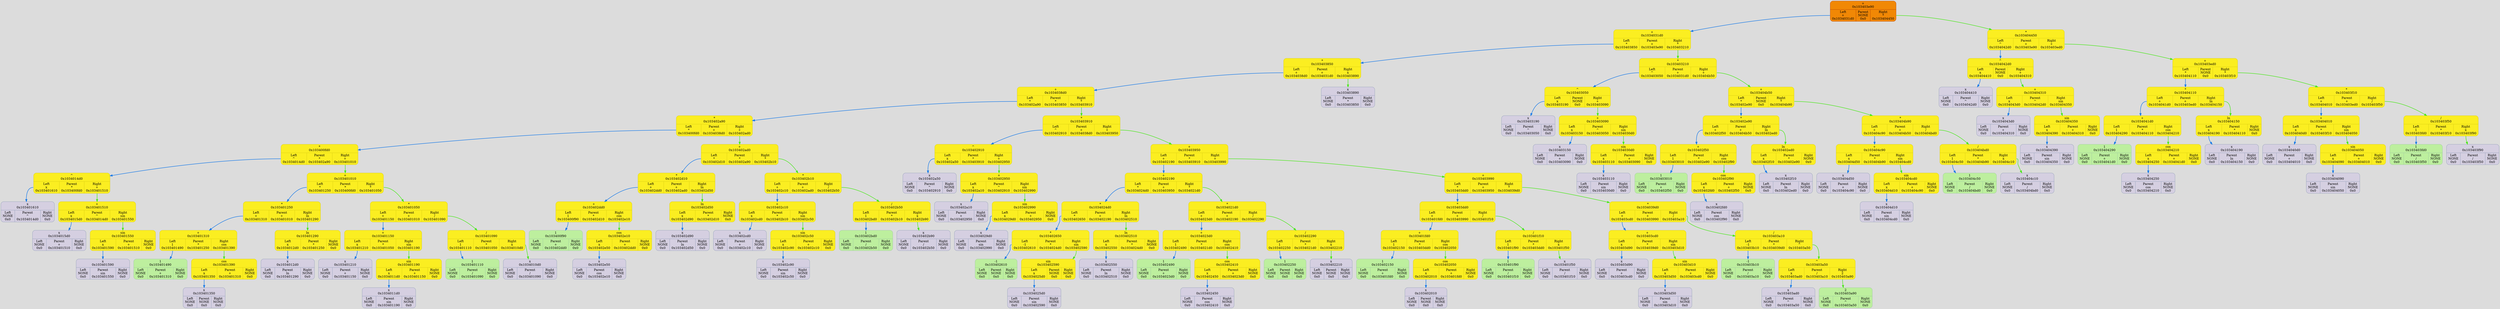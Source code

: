 digraph {
	fontname = "UbuntuMono";
	bgcolor = "#DCDCDC";

	node0x103403e90 [ shape = Mrecord; style = filled; fillcolor = "#FBEE21"; color = "#D3C70D"; fontcolor = "#000000"; label = " { +\n0x103403e90 | { <left> Left\n+\n0x1034031d0 | Parent\nNONE\n0x0 | <right> Right\n*\n0x103404450 } } "; ];
	node0x103403e90:<left> -> node0x1034031d0 [ style = "bold"; color = "#187AE8"; label = ""; ];
	node0x1034031d0 [ shape = Mrecord; style = filled; fillcolor = "#FBEE21"; color = "#D3C70D"; fontcolor = "#000000"; label = " { +\n0x1034031d0 | { <left> Left\n*\n0x103403850 | Parent\n+\n0x103403e90 | <right> Right\n*\n0x103403210 } } "; ];
	node0x1034031d0:<left> -> node0x103403850 [ style = "bold"; color = "#187AE8"; label = ""; ];
	node0x103403850 [ shape = Mrecord; style = filled; fillcolor = "#FBEE21"; color = "#D3C70D"; fontcolor = "#000000"; label = " { *\n0x103403850 | { <left> Left\n+\n0x1034038d0 | Parent\n+\n0x1034031d0 | <right> Right\nx\n0x103403890 } } "; ];
	node0x103403850:<left> -> node0x1034038d0 [ style = "bold"; color = "#187AE8"; label = ""; ];
	node0x1034038d0 [ shape = Mrecord; style = filled; fillcolor = "#FBEE21"; color = "#D3C70D"; fontcolor = "#000000"; label = " { +\n0x1034038d0 | { <left> Left\n*\n0x103402a90 | Parent\n*\n0x103403850 | <right> Right\n*\n0x103403910 } } "; ];
	node0x1034038d0:<left> -> node0x103402a90 [ style = "bold"; color = "#187AE8"; label = ""; ];
	node0x103402a90 [ shape = Mrecord; style = filled; fillcolor = "#FBEE21"; color = "#D3C70D"; fontcolor = "#000000"; label = " { *\n0x103402a90 | { <left> Left\n*\n0x103400fd0 | Parent\n+\n0x1034038d0 | <right> Right\n+\n0x103402ad0 } } "; ];
	node0x103402a90:<left> -> node0x103400fd0 [ style = "bold"; color = "#187AE8"; label = ""; ];
	node0x103400fd0 [ shape = Mrecord; style = filled; fillcolor = "#FBEE21"; color = "#D3C70D"; fontcolor = "#000000"; label = " { *\n0x103400fd0 | { <left> Left\n^\n0x1034014d0 | Parent\n*\n0x103402a90 | <right> Right\n+\n0x103401010 } } "; ];
	node0x103400fd0:<left> -> node0x1034014d0 [ style = "bold"; color = "#187AE8"; label = ""; ];
	node0x1034014d0 [ shape = Mrecord; style = filled; fillcolor = "#FBEE21"; color = "#D3C70D"; fontcolor = "#000000"; label = " { ^\n0x1034014d0 | { <left> Left\nx\n0x103401610 | Parent\n*\n0x103400fd0 | <right> Right\n+\n0x103401510 } } "; ];
	node0x1034014d0:<left> -> node0x103401610 [ style = "bold"; color = "#187AE8"; label = ""; ];
	node0x103401610 [ shape = Mrecord; style = filled; fillcolor = "#D5CFE1"; color = "#8797b2"; fontcolor = "#000000"; label = " { x\n0x103401610 | { <left> Left\nNONE\n0x0 | Parent\n^\n0x1034014d0 | <right> Right\nNONE\n0x0 } } "; ];
	node0x103403e90 [ fillcolor = "#F18805"; color = "#AF3800"; fontcolor = "#000000"; ];
	node0x103401510 [ shape = Mrecord; style = filled; fillcolor = "#FBEE21"; color = "#D3C70D"; fontcolor = "#000000"; label = " { +\n0x103401510 | { <left> Left\nx\n0x1034015d0 | Parent\n^\n0x1034014d0 | <right> Right\nsin\n0x103401550 } } "; ];
	node0x103401510:<left> -> node0x1034015d0 [ style = "bold"; color = "#187AE8"; label = ""; ];
	node0x1034015d0 [ shape = Mrecord; style = filled; fillcolor = "#D5CFE1"; color = "#8797b2"; fontcolor = "#000000"; label = " { x\n0x1034015d0 | { <left> Left\nNONE\n0x0 | Parent\n+\n0x103401510 | <right> Right\nNONE\n0x0 } } "; ];
	node0x103403e90 [ fillcolor = "#F18805"; color = "#AF3800"; fontcolor = "#000000"; ];
	node0x103401550 [ shape = Mrecord; style = filled; fillcolor = "#FBEE21"; color = "#D3C70D"; fontcolor = "#000000"; label = " { sin\n0x103401550 | { <left> Left\nx\n0x103401590 | Parent\n+\n0x103401510 | <right> Right\nNONE\n0x0 } } "; ];
	node0x103401550:<left> -> node0x103401590 [ style = "bold"; color = "#187AE8"; label = ""; ];
	node0x103401590 [ shape = Mrecord; style = filled; fillcolor = "#D5CFE1"; color = "#8797b2"; fontcolor = "#000000"; label = " { x\n0x103401590 | { <left> Left\nNONE\n0x0 | Parent\nsin\n0x103401550 | <right> Right\nNONE\n0x0 } } "; ];
	node0x103403e90 [ fillcolor = "#F18805"; color = "#AF3800"; fontcolor = "#000000"; ];
	node0x103403e90 [ fillcolor = "#F18805"; color = "#AF3800"; fontcolor = "#000000"; ];
	node0x103401510:<right> -> node0x103401550 [ style = "bold"; color = "#48E818"; label = ""; ];
	node0x103403e90 [ fillcolor = "#F18805"; color = "#AF3800"; fontcolor = "#000000"; ];
	node0x1034014d0:<right> -> node0x103401510 [ style = "bold"; color = "#48E818"; label = ""; ];
	node0x103403e90 [ fillcolor = "#F18805"; color = "#AF3800"; fontcolor = "#000000"; ];
	node0x103401010 [ shape = Mrecord; style = filled; fillcolor = "#FBEE21"; color = "#D3C70D"; fontcolor = "#000000"; label = " { +\n0x103401010 | { <left> Left\n*\n0x103401250 | Parent\n*\n0x103400fd0 | <right> Right\n*\n0x103401050 } } "; ];
	node0x103401010:<left> -> node0x103401250 [ style = "bold"; color = "#187AE8"; label = ""; ];
	node0x103401250 [ shape = Mrecord; style = filled; fillcolor = "#FBEE21"; color = "#D3C70D"; fontcolor = "#000000"; label = " { *\n0x103401250 | { <left> Left\n+\n0x103401310 | Parent\n+\n0x103401010 | <right> Right\nln\n0x103401290 } } "; ];
	node0x103401250:<left> -> node0x103401310 [ style = "bold"; color = "#187AE8"; label = ""; ];
	node0x103401310 [ shape = Mrecord; style = filled; fillcolor = "#FBEE21"; color = "#D3C70D"; fontcolor = "#000000"; label = " { +\n0x103401310 | { <left> Left\n1\n0x103401490 | Parent\n*\n0x103401250 | <right> Right\ncos\n0x103401390 } } "; ];
	node0x103401310:<left> -> node0x103401490 [ style = "bold"; color = "#187AE8"; label = ""; ];
	node0x103401490 [ shape = Mrecord; style = filled; fillcolor = "#BDEF9E"; color = "#99c2a2"; fontcolor = "#000000"; label = " { 1\n0x103401490 | { <left> Left\nNONE\n0x0 | Parent\n+\n0x103401310 | <right> Right\nNONE\n0x0 } } "; ];
	node0x103403e90 [ fillcolor = "#F18805"; color = "#AF3800"; fontcolor = "#000000"; ];
	node0x103401390 [ shape = Mrecord; style = filled; fillcolor = "#FBEE21"; color = "#D3C70D"; fontcolor = "#000000"; label = " { cos\n0x103401390 | { <left> Left\nx\n0x103401350 | Parent\n+\n0x103401310 | <right> Right\nNONE\n0x0 } } "; ];
	node0x103401390:<left> -> node0x103401350 [ style = "bold"; color = "#187AE8"; label = ""; ];
	node0x103401350 [ shape = Mrecord; style = filled; fillcolor = "#D5CFE1"; color = "#8797b2"; fontcolor = "#000000"; label = " { x\n0x103401350 | { <left> Left\nNONE\n0x0 | Parent\nNONE\n0x0 | <right> Right\nNONE\n0x0 } } "; ];
	node0x103403e90 [ fillcolor = "#F18805"; color = "#AF3800"; fontcolor = "#000000"; ];
	node0x103403e90 [ fillcolor = "#F18805"; color = "#AF3800"; fontcolor = "#000000"; ];
	node0x103401310:<right> -> node0x103401390 [ style = "bold"; color = "#48E818"; label = ""; ];
	node0x103403e90 [ fillcolor = "#F18805"; color = "#AF3800"; fontcolor = "#000000"; ];
	node0x103401290 [ shape = Mrecord; style = filled; fillcolor = "#FBEE21"; color = "#D3C70D"; fontcolor = "#000000"; label = " { ln\n0x103401290 | { <left> Left\nx\n0x1034012d0 | Parent\n*\n0x103401250 | <right> Right\nNONE\n0x0 } } "; ];
	node0x103401290:<left> -> node0x1034012d0 [ style = "bold"; color = "#187AE8"; label = ""; ];
	node0x1034012d0 [ shape = Mrecord; style = filled; fillcolor = "#D5CFE1"; color = "#8797b2"; fontcolor = "#000000"; label = " { x\n0x1034012d0 | { <left> Left\nNONE\n0x0 | Parent\nln\n0x103401290 | <right> Right\nNONE\n0x0 } } "; ];
	node0x103403e90 [ fillcolor = "#F18805"; color = "#AF3800"; fontcolor = "#000000"; ];
	node0x103403e90 [ fillcolor = "#F18805"; color = "#AF3800"; fontcolor = "#000000"; ];
	node0x103401250:<right> -> node0x103401290 [ style = "bold"; color = "#48E818"; label = ""; ];
	node0x103403e90 [ fillcolor = "#F18805"; color = "#AF3800"; fontcolor = "#000000"; ];
	node0x103401050 [ shape = Mrecord; style = filled; fillcolor = "#FBEE21"; color = "#D3C70D"; fontcolor = "#000000"; label = " { *\n0x103401050 | { <left> Left\n+\n0x103401150 | Parent\n+\n0x103401010 | <right> Right\n/\n0x103401090 } } "; ];
	node0x103401050:<left> -> node0x103401150 [ style = "bold"; color = "#187AE8"; label = ""; ];
	node0x103401150 [ shape = Mrecord; style = filled; fillcolor = "#FBEE21"; color = "#D3C70D"; fontcolor = "#000000"; label = " { +\n0x103401150 | { <left> Left\nx\n0x103401210 | Parent\n*\n0x103401050 | <right> Right\nsin\n0x103401190 } } "; ];
	node0x103401150:<left> -> node0x103401210 [ style = "bold"; color = "#187AE8"; label = ""; ];
	node0x103401210 [ shape = Mrecord; style = filled; fillcolor = "#D5CFE1"; color = "#8797b2"; fontcolor = "#000000"; label = " { x\n0x103401210 | { <left> Left\nNONE\n0x0 | Parent\n+\n0x103401150 | <right> Right\nNONE\n0x0 } } "; ];
	node0x103403e90 [ fillcolor = "#F18805"; color = "#AF3800"; fontcolor = "#000000"; ];
	node0x103401190 [ shape = Mrecord; style = filled; fillcolor = "#FBEE21"; color = "#D3C70D"; fontcolor = "#000000"; label = " { sin\n0x103401190 | { <left> Left\nx\n0x1034011d0 | Parent\n+\n0x103401150 | <right> Right\nNONE\n0x0 } } "; ];
	node0x103401190:<left> -> node0x1034011d0 [ style = "bold"; color = "#187AE8"; label = ""; ];
	node0x1034011d0 [ shape = Mrecord; style = filled; fillcolor = "#D5CFE1"; color = "#8797b2"; fontcolor = "#000000"; label = " { x\n0x1034011d0 | { <left> Left\nNONE\n0x0 | Parent\nsin\n0x103401190 | <right> Right\nNONE\n0x0 } } "; ];
	node0x103403e90 [ fillcolor = "#F18805"; color = "#AF3800"; fontcolor = "#000000"; ];
	node0x103403e90 [ fillcolor = "#F18805"; color = "#AF3800"; fontcolor = "#000000"; ];
	node0x103401150:<right> -> node0x103401190 [ style = "bold"; color = "#48E818"; label = ""; ];
	node0x103403e90 [ fillcolor = "#F18805"; color = "#AF3800"; fontcolor = "#000000"; ];
	node0x103401090 [ shape = Mrecord; style = filled; fillcolor = "#FBEE21"; color = "#D3C70D"; fontcolor = "#000000"; label = " { /\n0x103401090 | { <left> Left\n1\n0x103401110 | Parent\n*\n0x103401050 | <right> Right\nx\n0x1034010d0 } } "; ];
	node0x103401090:<left> -> node0x103401110 [ style = "bold"; color = "#187AE8"; label = ""; ];
	node0x103401110 [ shape = Mrecord; style = filled; fillcolor = "#BDEF9E"; color = "#99c2a2"; fontcolor = "#000000"; label = " { 1\n0x103401110 | { <left> Left\nNONE\n0x0 | Parent\n/\n0x103401090 | <right> Right\nNONE\n0x0 } } "; ];
	node0x103403e90 [ fillcolor = "#F18805"; color = "#AF3800"; fontcolor = "#000000"; ];
	node0x1034010d0 [ shape = Mrecord; style = filled; fillcolor = "#D5CFE1"; color = "#8797b2"; fontcolor = "#000000"; label = " { x\n0x1034010d0 | { <left> Left\nNONE\n0x0 | Parent\n/\n0x103401090 | <right> Right\nNONE\n0x0 } } "; ];
	node0x103403e90 [ fillcolor = "#F18805"; color = "#AF3800"; fontcolor = "#000000"; ];
	node0x103401090:<right> -> node0x1034010d0 [ style = "bold"; color = "#48E818"; label = ""; ];
	node0x103403e90 [ fillcolor = "#F18805"; color = "#AF3800"; fontcolor = "#000000"; ];
	node0x103401050:<right> -> node0x103401090 [ style = "bold"; color = "#48E818"; label = ""; ];
	node0x103403e90 [ fillcolor = "#F18805"; color = "#AF3800"; fontcolor = "#000000"; ];
	node0x103401010:<right> -> node0x103401050 [ style = "bold"; color = "#48E818"; label = ""; ];
	node0x103403e90 [ fillcolor = "#F18805"; color = "#AF3800"; fontcolor = "#000000"; ];
	node0x103400fd0:<right> -> node0x103401010 [ style = "bold"; color = "#48E818"; label = ""; ];
	node0x103403e90 [ fillcolor = "#F18805"; color = "#AF3800"; fontcolor = "#000000"; ];
	node0x103402ad0 [ shape = Mrecord; style = filled; fillcolor = "#FBEE21"; color = "#D3C70D"; fontcolor = "#000000"; label = " { +\n0x103402ad0 | { <left> Left\n*\n0x103402d10 | Parent\n*\n0x103402a90 | <right> Right\n*\n0x103402b10 } } "; ];
	node0x103402ad0:<left> -> node0x103402d10 [ style = "bold"; color = "#187AE8"; label = ""; ];
	node0x103402d10 [ shape = Mrecord; style = filled; fillcolor = "#FBEE21"; color = "#D3C70D"; fontcolor = "#000000"; label = " { *\n0x103402d10 | { <left> Left\n+\n0x103402dd0 | Parent\n+\n0x103402ad0 | <right> Right\nln\n0x103402d50 } } "; ];
	node0x103402d10:<left> -> node0x103402dd0 [ style = "bold"; color = "#187AE8"; label = ""; ];
	node0x103402dd0 [ shape = Mrecord; style = filled; fillcolor = "#FBEE21"; color = "#D3C70D"; fontcolor = "#000000"; label = " { +\n0x103402dd0 | { <left> Left\n1\n0x103400f90 | Parent\n*\n0x103402d10 | <right> Right\ncos\n0x103402e10 } } "; ];
	node0x103402dd0:<left> -> node0x103400f90 [ style = "bold"; color = "#187AE8"; label = ""; ];
	node0x103400f90 [ shape = Mrecord; style = filled; fillcolor = "#BDEF9E"; color = "#99c2a2"; fontcolor = "#000000"; label = " { 1\n0x103400f90 | { <left> Left\nNONE\n0x0 | Parent\n+\n0x103402dd0 | <right> Right\nNONE\n0x0 } } "; ];
	node0x103403e90 [ fillcolor = "#F18805"; color = "#AF3800"; fontcolor = "#000000"; ];
	node0x103402e10 [ shape = Mrecord; style = filled; fillcolor = "#FBEE21"; color = "#D3C70D"; fontcolor = "#000000"; label = " { cos\n0x103402e10 | { <left> Left\nx\n0x103402e50 | Parent\n+\n0x103402dd0 | <right> Right\nNONE\n0x0 } } "; ];
	node0x103402e10:<left> -> node0x103402e50 [ style = "bold"; color = "#187AE8"; label = ""; ];
	node0x103402e50 [ shape = Mrecord; style = filled; fillcolor = "#D5CFE1"; color = "#8797b2"; fontcolor = "#000000"; label = " { x\n0x103402e50 | { <left> Left\nNONE\n0x0 | Parent\ncos\n0x103402e10 | <right> Right\nNONE\n0x0 } } "; ];
	node0x103403e90 [ fillcolor = "#F18805"; color = "#AF3800"; fontcolor = "#000000"; ];
	node0x103403e90 [ fillcolor = "#F18805"; color = "#AF3800"; fontcolor = "#000000"; ];
	node0x103402dd0:<right> -> node0x103402e10 [ style = "bold"; color = "#48E818"; label = ""; ];
	node0x103403e90 [ fillcolor = "#F18805"; color = "#AF3800"; fontcolor = "#000000"; ];
	node0x103402d50 [ shape = Mrecord; style = filled; fillcolor = "#FBEE21"; color = "#D3C70D"; fontcolor = "#000000"; label = " { ln\n0x103402d50 | { <left> Left\nx\n0x103402d90 | Parent\n*\n0x103402d10 | <right> Right\nNONE\n0x0 } } "; ];
	node0x103402d50:<left> -> node0x103402d90 [ style = "bold"; color = "#187AE8"; label = ""; ];
	node0x103402d90 [ shape = Mrecord; style = filled; fillcolor = "#D5CFE1"; color = "#8797b2"; fontcolor = "#000000"; label = " { x\n0x103402d90 | { <left> Left\nNONE\n0x0 | Parent\nln\n0x103402d50 | <right> Right\nNONE\n0x0 } } "; ];
	node0x103403e90 [ fillcolor = "#F18805"; color = "#AF3800"; fontcolor = "#000000"; ];
	node0x103403e90 [ fillcolor = "#F18805"; color = "#AF3800"; fontcolor = "#000000"; ];
	node0x103402d10:<right> -> node0x103402d50 [ style = "bold"; color = "#48E818"; label = ""; ];
	node0x103403e90 [ fillcolor = "#F18805"; color = "#AF3800"; fontcolor = "#000000"; ];
	node0x103402b10 [ shape = Mrecord; style = filled; fillcolor = "#FBEE21"; color = "#D3C70D"; fontcolor = "#000000"; label = " { *\n0x103402b10 | { <left> Left\n+\n0x103402c10 | Parent\n+\n0x103402ad0 | <right> Right\n/\n0x103402b50 } } "; ];
	node0x103402b10:<left> -> node0x103402c10 [ style = "bold"; color = "#187AE8"; label = ""; ];
	node0x103402c10 [ shape = Mrecord; style = filled; fillcolor = "#FBEE21"; color = "#D3C70D"; fontcolor = "#000000"; label = " { +\n0x103402c10 | { <left> Left\nx\n0x103402cd0 | Parent\n*\n0x103402b10 | <right> Right\nsin\n0x103402c50 } } "; ];
	node0x103402c10:<left> -> node0x103402cd0 [ style = "bold"; color = "#187AE8"; label = ""; ];
	node0x103402cd0 [ shape = Mrecord; style = filled; fillcolor = "#D5CFE1"; color = "#8797b2"; fontcolor = "#000000"; label = " { x\n0x103402cd0 | { <left> Left\nNONE\n0x0 | Parent\n+\n0x103402c10 | <right> Right\nNONE\n0x0 } } "; ];
	node0x103403e90 [ fillcolor = "#F18805"; color = "#AF3800"; fontcolor = "#000000"; ];
	node0x103402c50 [ shape = Mrecord; style = filled; fillcolor = "#FBEE21"; color = "#D3C70D"; fontcolor = "#000000"; label = " { sin\n0x103402c50 | { <left> Left\nx\n0x103402c90 | Parent\n+\n0x103402c10 | <right> Right\nNONE\n0x0 } } "; ];
	node0x103402c50:<left> -> node0x103402c90 [ style = "bold"; color = "#187AE8"; label = ""; ];
	node0x103402c90 [ shape = Mrecord; style = filled; fillcolor = "#D5CFE1"; color = "#8797b2"; fontcolor = "#000000"; label = " { x\n0x103402c90 | { <left> Left\nNONE\n0x0 | Parent\nsin\n0x103402c50 | <right> Right\nNONE\n0x0 } } "; ];
	node0x103403e90 [ fillcolor = "#F18805"; color = "#AF3800"; fontcolor = "#000000"; ];
	node0x103403e90 [ fillcolor = "#F18805"; color = "#AF3800"; fontcolor = "#000000"; ];
	node0x103402c10:<right> -> node0x103402c50 [ style = "bold"; color = "#48E818"; label = ""; ];
	node0x103403e90 [ fillcolor = "#F18805"; color = "#AF3800"; fontcolor = "#000000"; ];
	node0x103402b50 [ shape = Mrecord; style = filled; fillcolor = "#FBEE21"; color = "#D3C70D"; fontcolor = "#000000"; label = " { /\n0x103402b50 | { <left> Left\n1\n0x103402bd0 | Parent\n*\n0x103402b10 | <right> Right\nx\n0x103402b90 } } "; ];
	node0x103402b50:<left> -> node0x103402bd0 [ style = "bold"; color = "#187AE8"; label = ""; ];
	node0x103402bd0 [ shape = Mrecord; style = filled; fillcolor = "#BDEF9E"; color = "#99c2a2"; fontcolor = "#000000"; label = " { 1\n0x103402bd0 | { <left> Left\nNONE\n0x0 | Parent\n/\n0x103402b50 | <right> Right\nNONE\n0x0 } } "; ];
	node0x103403e90 [ fillcolor = "#F18805"; color = "#AF3800"; fontcolor = "#000000"; ];
	node0x103402b90 [ shape = Mrecord; style = filled; fillcolor = "#D5CFE1"; color = "#8797b2"; fontcolor = "#000000"; label = " { x\n0x103402b90 | { <left> Left\nNONE\n0x0 | Parent\n/\n0x103402b50 | <right> Right\nNONE\n0x0 } } "; ];
	node0x103403e90 [ fillcolor = "#F18805"; color = "#AF3800"; fontcolor = "#000000"; ];
	node0x103402b50:<right> -> node0x103402b90 [ style = "bold"; color = "#48E818"; label = ""; ];
	node0x103403e90 [ fillcolor = "#F18805"; color = "#AF3800"; fontcolor = "#000000"; ];
	node0x103402b10:<right> -> node0x103402b50 [ style = "bold"; color = "#48E818"; label = ""; ];
	node0x103403e90 [ fillcolor = "#F18805"; color = "#AF3800"; fontcolor = "#000000"; ];
	node0x103402ad0:<right> -> node0x103402b10 [ style = "bold"; color = "#48E818"; label = ""; ];
	node0x103403e90 [ fillcolor = "#F18805"; color = "#AF3800"; fontcolor = "#000000"; ];
	node0x103402a90:<right> -> node0x103402ad0 [ style = "bold"; color = "#48E818"; label = ""; ];
	node0x103403e90 [ fillcolor = "#F18805"; color = "#AF3800"; fontcolor = "#000000"; ];
	node0x103403910 [ shape = Mrecord; style = filled; fillcolor = "#FBEE21"; color = "#D3C70D"; fontcolor = "#000000"; label = " { *\n0x103403910 | { <left> Left\n^\n0x103402910 | Parent\n+\n0x1034038d0 | <right> Right\n+\n0x103403950 } } "; ];
	node0x103403910:<left> -> node0x103402910 [ style = "bold"; color = "#187AE8"; label = ""; ];
	node0x103402910 [ shape = Mrecord; style = filled; fillcolor = "#FBEE21"; color = "#D3C70D"; fontcolor = "#000000"; label = " { ^\n0x103402910 | { <left> Left\nx\n0x103402a50 | Parent\n*\n0x103403910 | <right> Right\n+\n0x103402950 } } "; ];
	node0x103402910:<left> -> node0x103402a50 [ style = "bold"; color = "#187AE8"; label = ""; ];
	node0x103402a50 [ shape = Mrecord; style = filled; fillcolor = "#D5CFE1"; color = "#8797b2"; fontcolor = "#000000"; label = " { x\n0x103402a50 | { <left> Left\nNONE\n0x0 | Parent\n^\n0x103402910 | <right> Right\nNONE\n0x0 } } "; ];
	node0x103403e90 [ fillcolor = "#F18805"; color = "#AF3800"; fontcolor = "#000000"; ];
	node0x103402950 [ shape = Mrecord; style = filled; fillcolor = "#FBEE21"; color = "#D3C70D"; fontcolor = "#000000"; label = " { +\n0x103402950 | { <left> Left\nx\n0x103402a10 | Parent\n^\n0x103402910 | <right> Right\nsin\n0x103402990 } } "; ];
	node0x103402950:<left> -> node0x103402a10 [ style = "bold"; color = "#187AE8"; label = ""; ];
	node0x103402a10 [ shape = Mrecord; style = filled; fillcolor = "#D5CFE1"; color = "#8797b2"; fontcolor = "#000000"; label = " { x\n0x103402a10 | { <left> Left\nNONE\n0x0 | Parent\n+\n0x103402950 | <right> Right\nNONE\n0x0 } } "; ];
	node0x103403e90 [ fillcolor = "#F18805"; color = "#AF3800"; fontcolor = "#000000"; ];
	node0x103402990 [ shape = Mrecord; style = filled; fillcolor = "#FBEE21"; color = "#D3C70D"; fontcolor = "#000000"; label = " { sin\n0x103402990 | { <left> Left\nx\n0x1034029d0 | Parent\n+\n0x103402950 | <right> Right\nNONE\n0x0 } } "; ];
	node0x103402990:<left> -> node0x1034029d0 [ style = "bold"; color = "#187AE8"; label = ""; ];
	node0x1034029d0 [ shape = Mrecord; style = filled; fillcolor = "#D5CFE1"; color = "#8797b2"; fontcolor = "#000000"; label = " { x\n0x1034029d0 | { <left> Left\nNONE\n0x0 | Parent\nsin\n0x103402990 | <right> Right\nNONE\n0x0 } } "; ];
	node0x103403e90 [ fillcolor = "#F18805"; color = "#AF3800"; fontcolor = "#000000"; ];
	node0x103403e90 [ fillcolor = "#F18805"; color = "#AF3800"; fontcolor = "#000000"; ];
	node0x103402950:<right> -> node0x103402990 [ style = "bold"; color = "#48E818"; label = ""; ];
	node0x103403e90 [ fillcolor = "#F18805"; color = "#AF3800"; fontcolor = "#000000"; ];
	node0x103402910:<right> -> node0x103402950 [ style = "bold"; color = "#48E818"; label = ""; ];
	node0x103403e90 [ fillcolor = "#F18805"; color = "#AF3800"; fontcolor = "#000000"; ];
	node0x103403950 [ shape = Mrecord; style = filled; fillcolor = "#FBEE21"; color = "#D3C70D"; fontcolor = "#000000"; label = " { +\n0x103403950 | { <left> Left\n+\n0x103402190 | Parent\n*\n0x103403910 | <right> Right\n+\n0x103403990 } } "; ];
	node0x103403950:<left> -> node0x103402190 [ style = "bold"; color = "#187AE8"; label = ""; ];
	node0x103402190 [ shape = Mrecord; style = filled; fillcolor = "#FBEE21"; color = "#D3C70D"; fontcolor = "#000000"; label = " { +\n0x103402190 | { <left> Left\n*\n0x1034024d0 | Parent\n+\n0x103403950 | <right> Right\n*\n0x1034021d0 } } "; ];
	node0x103402190:<left> -> node0x1034024d0 [ style = "bold"; color = "#187AE8"; label = ""; ];
	node0x1034024d0 [ shape = Mrecord; style = filled; fillcolor = "#FBEE21"; color = "#D3C70D"; fontcolor = "#000000"; label = " { *\n0x1034024d0 | { <left> Left\n*\n0x103402650 | Parent\n+\n0x103402190 | <right> Right\nln\n0x103402510 } } "; ];
	node0x1034024d0:<left> -> node0x103402650 [ style = "bold"; color = "#187AE8"; label = ""; ];
	node0x103402650 [ shape = Mrecord; style = filled; fillcolor = "#FBEE21"; color = "#D3C70D"; fontcolor = "#000000"; label = " { *\n0x103402650 | { <left> Left\n-1\n0x103402610 | Parent\n*\n0x1034024d0 | <right> Right\nsin\n0x103402590 } } "; ];
	node0x103402650:<left> -> node0x103402610 [ style = "bold"; color = "#187AE8"; label = ""; ];
	node0x103402610 [ shape = Mrecord; style = filled; fillcolor = "#BDEF9E"; color = "#99c2a2"; fontcolor = "#000000"; label = " { -1\n0x103402610 | { <left> Left\nNONE\n0x0 | Parent\nNONE\n0x0 | <right> Right\nNONE\n0x0 } } "; ];
	node0x103403e90 [ fillcolor = "#F18805"; color = "#AF3800"; fontcolor = "#000000"; ];
	node0x103402590 [ shape = Mrecord; style = filled; fillcolor = "#FBEE21"; color = "#D3C70D"; fontcolor = "#000000"; label = " { sin\n0x103402590 | { <left> Left\nx\n0x1034025d0 | Parent\nNONE\n0x0 | <right> Right\nNONE\n0x0 } } "; ];
	node0x103402590:<left> -> node0x1034025d0 [ style = "bold"; color = "#187AE8"; label = ""; ];
	node0x1034025d0 [ shape = Mrecord; style = filled; fillcolor = "#D5CFE1"; color = "#8797b2"; fontcolor = "#000000"; label = " { x\n0x1034025d0 | { <left> Left\nNONE\n0x0 | Parent\nsin\n0x103402590 | <right> Right\nNONE\n0x0 } } "; ];
	node0x103403e90 [ fillcolor = "#F18805"; color = "#AF3800"; fontcolor = "#000000"; ];
	node0x103403e90 [ fillcolor = "#F18805"; color = "#AF3800"; fontcolor = "#000000"; ];
	node0x103402650:<right> -> node0x103402590 [ style = "bold"; color = "#48E818"; label = ""; ];
	node0x103403e90 [ fillcolor = "#F18805"; color = "#AF3800"; fontcolor = "#000000"; ];
	node0x103402510 [ shape = Mrecord; style = filled; fillcolor = "#FBEE21"; color = "#D3C70D"; fontcolor = "#000000"; label = " { ln\n0x103402510 | { <left> Left\nx\n0x103402550 | Parent\n*\n0x1034024d0 | <right> Right\nNONE\n0x0 } } "; ];
	node0x103402510:<left> -> node0x103402550 [ style = "bold"; color = "#187AE8"; label = ""; ];
	node0x103402550 [ shape = Mrecord; style = filled; fillcolor = "#D5CFE1"; color = "#8797b2"; fontcolor = "#000000"; label = " { x\n0x103402550 | { <left> Left\nNONE\n0x0 | Parent\nln\n0x103402510 | <right> Right\nNONE\n0x0 } } "; ];
	node0x103403e90 [ fillcolor = "#F18805"; color = "#AF3800"; fontcolor = "#000000"; ];
	node0x103403e90 [ fillcolor = "#F18805"; color = "#AF3800"; fontcolor = "#000000"; ];
	node0x1034024d0:<right> -> node0x103402510 [ style = "bold"; color = "#48E818"; label = ""; ];
	node0x103403e90 [ fillcolor = "#F18805"; color = "#AF3800"; fontcolor = "#000000"; ];
	node0x1034021d0 [ shape = Mrecord; style = filled; fillcolor = "#FBEE21"; color = "#D3C70D"; fontcolor = "#000000"; label = " { *\n0x1034021d0 | { <left> Left\n+\n0x1034023d0 | Parent\n+\n0x103402190 | <right> Right\n/\n0x103402290 } } "; ];
	node0x1034021d0:<left> -> node0x1034023d0 [ style = "bold"; color = "#187AE8"; label = ""; ];
	node0x1034023d0 [ shape = Mrecord; style = filled; fillcolor = "#FBEE21"; color = "#D3C70D"; fontcolor = "#000000"; label = " { +\n0x1034023d0 | { <left> Left\n1\n0x103402490 | Parent\n*\n0x1034021d0 | <right> Right\ncos\n0x103402410 } } "; ];
	node0x1034023d0:<left> -> node0x103402490 [ style = "bold"; color = "#187AE8"; label = ""; ];
	node0x103402490 [ shape = Mrecord; style = filled; fillcolor = "#BDEF9E"; color = "#99c2a2"; fontcolor = "#000000"; label = " { 1\n0x103402490 | { <left> Left\nNONE\n0x0 | Parent\n+\n0x1034023d0 | <right> Right\nNONE\n0x0 } } "; ];
	node0x103403e90 [ fillcolor = "#F18805"; color = "#AF3800"; fontcolor = "#000000"; ];
	node0x103402410 [ shape = Mrecord; style = filled; fillcolor = "#FBEE21"; color = "#D3C70D"; fontcolor = "#000000"; label = " { cos\n0x103402410 | { <left> Left\nx\n0x103402450 | Parent\n+\n0x1034023d0 | <right> Right\nNONE\n0x0 } } "; ];
	node0x103402410:<left> -> node0x103402450 [ style = "bold"; color = "#187AE8"; label = ""; ];
	node0x103402450 [ shape = Mrecord; style = filled; fillcolor = "#D5CFE1"; color = "#8797b2"; fontcolor = "#000000"; label = " { x\n0x103402450 | { <left> Left\nNONE\n0x0 | Parent\ncos\n0x103402410 | <right> Right\nNONE\n0x0 } } "; ];
	node0x103403e90 [ fillcolor = "#F18805"; color = "#AF3800"; fontcolor = "#000000"; ];
	node0x103403e90 [ fillcolor = "#F18805"; color = "#AF3800"; fontcolor = "#000000"; ];
	node0x1034023d0:<right> -> node0x103402410 [ style = "bold"; color = "#48E818"; label = ""; ];
	node0x103403e90 [ fillcolor = "#F18805"; color = "#AF3800"; fontcolor = "#000000"; ];
	node0x103402290 [ shape = Mrecord; style = filled; fillcolor = "#FBEE21"; color = "#D3C70D"; fontcolor = "#000000"; label = " { /\n0x103402290 | { <left> Left\n1\n0x103402250 | Parent\n*\n0x1034021d0 | <right> Right\nx\n0x103402210 } } "; ];
	node0x103402290:<left> -> node0x103402250 [ style = "bold"; color = "#187AE8"; label = ""; ];
	node0x103402250 [ shape = Mrecord; style = filled; fillcolor = "#BDEF9E"; color = "#99c2a2"; fontcolor = "#000000"; label = " { 1\n0x103402250 | { <left> Left\nNONE\n0x0 | Parent\nNONE\n0x0 | <right> Right\nNONE\n0x0 } } "; ];
	node0x103403e90 [ fillcolor = "#F18805"; color = "#AF3800"; fontcolor = "#000000"; ];
	node0x103402210 [ shape = Mrecord; style = filled; fillcolor = "#D5CFE1"; color = "#8797b2"; fontcolor = "#000000"; label = " { x\n0x103402210 | { <left> Left\nNONE\n0x0 | Parent\nNONE\n0x0 | <right> Right\nNONE\n0x0 } } "; ];
	node0x103403e90 [ fillcolor = "#F18805"; color = "#AF3800"; fontcolor = "#000000"; ];
	node0x103402290:<right> -> node0x103402210 [ style = "bold"; color = "#48E818"; label = ""; ];
	node0x103403e90 [ fillcolor = "#F18805"; color = "#AF3800"; fontcolor = "#000000"; ];
	node0x1034021d0:<right> -> node0x103402290 [ style = "bold"; color = "#48E818"; label = ""; ];
	node0x103403e90 [ fillcolor = "#F18805"; color = "#AF3800"; fontcolor = "#000000"; ];
	node0x103402190:<right> -> node0x1034021d0 [ style = "bold"; color = "#48E818"; label = ""; ];
	node0x103403e90 [ fillcolor = "#F18805"; color = "#AF3800"; fontcolor = "#000000"; ];
	node0x103403990 [ shape = Mrecord; style = filled; fillcolor = "#FBEE21"; color = "#D3C70D"; fontcolor = "#000000"; label = " { +\n0x103403990 | { <left> Left\n*\n0x103403dd0 | Parent\n+\n0x103403950 | <right> Right\n*\n0x1034039d0 } } "; ];
	node0x103403990:<left> -> node0x103403dd0 [ style = "bold"; color = "#187AE8"; label = ""; ];
	node0x103403dd0 [ shape = Mrecord; style = filled; fillcolor = "#FBEE21"; color = "#D3C70D"; fontcolor = "#000000"; label = " { *\n0x103403dd0 | { <left> Left\n+\n0x103401fd0 | Parent\n+\n0x103403990 | <right> Right\n/\n0x103401f10 } } "; ];
	node0x103403dd0:<left> -> node0x103401fd0 [ style = "bold"; color = "#187AE8"; label = ""; ];
	node0x103401fd0 [ shape = Mrecord; style = filled; fillcolor = "#FBEE21"; color = "#D3C70D"; fontcolor = "#000000"; label = " { +\n0x103401fd0 | { <left> Left\n1\n0x103402150 | Parent\n*\n0x103403dd0 | <right> Right\ncos\n0x103402050 } } "; ];
	node0x103401fd0:<left> -> node0x103402150 [ style = "bold"; color = "#187AE8"; label = ""; ];
	node0x103402150 [ shape = Mrecord; style = filled; fillcolor = "#BDEF9E"; color = "#99c2a2"; fontcolor = "#000000"; label = " { 1\n0x103402150 | { <left> Left\nNONE\n0x0 | Parent\n+\n0x103401fd0 | <right> Right\nNONE\n0x0 } } "; ];
	node0x103403e90 [ fillcolor = "#F18805"; color = "#AF3800"; fontcolor = "#000000"; ];
	node0x103402050 [ shape = Mrecord; style = filled; fillcolor = "#FBEE21"; color = "#D3C70D"; fontcolor = "#000000"; label = " { cos\n0x103402050 | { <left> Left\nx\n0x103402010 | Parent\n+\n0x103401fd0 | <right> Right\nNONE\n0x0 } } "; ];
	node0x103402050:<left> -> node0x103402010 [ style = "bold"; color = "#187AE8"; label = ""; ];
	node0x103402010 [ shape = Mrecord; style = filled; fillcolor = "#D5CFE1"; color = "#8797b2"; fontcolor = "#000000"; label = " { x\n0x103402010 | { <left> Left\nNONE\n0x0 | Parent\nNONE\n0x0 | <right> Right\nNONE\n0x0 } } "; ];
	node0x103403e90 [ fillcolor = "#F18805"; color = "#AF3800"; fontcolor = "#000000"; ];
	node0x103403e90 [ fillcolor = "#F18805"; color = "#AF3800"; fontcolor = "#000000"; ];
	node0x103401fd0:<right> -> node0x103402050 [ style = "bold"; color = "#48E818"; label = ""; ];
	node0x103403e90 [ fillcolor = "#F18805"; color = "#AF3800"; fontcolor = "#000000"; ];
	node0x103401f10 [ shape = Mrecord; style = filled; fillcolor = "#FBEE21"; color = "#D3C70D"; fontcolor = "#000000"; label = " { /\n0x103401f10 | { <left> Left\n1\n0x103401f90 | Parent\n*\n0x103403dd0 | <right> Right\nx\n0x103401f50 } } "; ];
	node0x103401f10:<left> -> node0x103401f90 [ style = "bold"; color = "#187AE8"; label = ""; ];
	node0x103401f90 [ shape = Mrecord; style = filled; fillcolor = "#BDEF9E"; color = "#99c2a2"; fontcolor = "#000000"; label = " { 1\n0x103401f90 | { <left> Left\nNONE\n0x0 | Parent\n/\n0x103401f10 | <right> Right\nNONE\n0x0 } } "; ];
	node0x103403e90 [ fillcolor = "#F18805"; color = "#AF3800"; fontcolor = "#000000"; ];
	node0x103401f50 [ shape = Mrecord; style = filled; fillcolor = "#D5CFE1"; color = "#8797b2"; fontcolor = "#000000"; label = " { x\n0x103401f50 | { <left> Left\nNONE\n0x0 | Parent\n/\n0x103401f10 | <right> Right\nNONE\n0x0 } } "; ];
	node0x103403e90 [ fillcolor = "#F18805"; color = "#AF3800"; fontcolor = "#000000"; ];
	node0x103401f10:<right> -> node0x103401f50 [ style = "bold"; color = "#48E818"; label = ""; ];
	node0x103403e90 [ fillcolor = "#F18805"; color = "#AF3800"; fontcolor = "#000000"; ];
	node0x103403dd0:<right> -> node0x103401f10 [ style = "bold"; color = "#48E818"; label = ""; ];
	node0x103403e90 [ fillcolor = "#F18805"; color = "#AF3800"; fontcolor = "#000000"; ];
	node0x1034039d0 [ shape = Mrecord; style = filled; fillcolor = "#FBEE21"; color = "#D3C70D"; fontcolor = "#000000"; label = " { *\n0x1034039d0 | { <left> Left\n+\n0x103403cd0 | Parent\n+\n0x103403990 | <right> Right\n/\n0x103403a10 } } "; ];
	node0x1034039d0:<left> -> node0x103403cd0 [ style = "bold"; color = "#187AE8"; label = ""; ];
	node0x103403cd0 [ shape = Mrecord; style = filled; fillcolor = "#FBEE21"; color = "#D3C70D"; fontcolor = "#000000"; label = " { +\n0x103403cd0 | { <left> Left\nx\n0x103403d90 | Parent\n*\n0x1034039d0 | <right> Right\nsin\n0x103403d10 } } "; ];
	node0x103403cd0:<left> -> node0x103403d90 [ style = "bold"; color = "#187AE8"; label = ""; ];
	node0x103403d90 [ shape = Mrecord; style = filled; fillcolor = "#D5CFE1"; color = "#8797b2"; fontcolor = "#000000"; label = " { x\n0x103403d90 | { <left> Left\nNONE\n0x0 | Parent\n+\n0x103403cd0 | <right> Right\nNONE\n0x0 } } "; ];
	node0x103403e90 [ fillcolor = "#F18805"; color = "#AF3800"; fontcolor = "#000000"; ];
	node0x103403d10 [ shape = Mrecord; style = filled; fillcolor = "#FBEE21"; color = "#D3C70D"; fontcolor = "#000000"; label = " { sin\n0x103403d10 | { <left> Left\nx\n0x103403d50 | Parent\n+\n0x103403cd0 | <right> Right\nNONE\n0x0 } } "; ];
	node0x103403d10:<left> -> node0x103403d50 [ style = "bold"; color = "#187AE8"; label = ""; ];
	node0x103403d50 [ shape = Mrecord; style = filled; fillcolor = "#D5CFE1"; color = "#8797b2"; fontcolor = "#000000"; label = " { x\n0x103403d50 | { <left> Left\nNONE\n0x0 | Parent\nsin\n0x103403d10 | <right> Right\nNONE\n0x0 } } "; ];
	node0x103403e90 [ fillcolor = "#F18805"; color = "#AF3800"; fontcolor = "#000000"; ];
	node0x103403e90 [ fillcolor = "#F18805"; color = "#AF3800"; fontcolor = "#000000"; ];
	node0x103403cd0:<right> -> node0x103403d10 [ style = "bold"; color = "#48E818"; label = ""; ];
	node0x103403e90 [ fillcolor = "#F18805"; color = "#AF3800"; fontcolor = "#000000"; ];
	node0x103403a10 [ shape = Mrecord; style = filled; fillcolor = "#FBEE21"; color = "#D3C70D"; fontcolor = "#000000"; label = " { /\n0x103403a10 | { <left> Left\n-1\n0x103403b10 | Parent\n*\n0x1034039d0 | <right> Right\n^\n0x103403a50 } } "; ];
	node0x103403a10:<left> -> node0x103403b10 [ style = "bold"; color = "#187AE8"; label = ""; ];
	node0x103403b10 [ shape = Mrecord; style = filled; fillcolor = "#BDEF9E"; color = "#99c2a2"; fontcolor = "#000000"; label = " { -1\n0x103403b10 | { <left> Left\nNONE\n0x0 | Parent\n/\n0x103403a10 | <right> Right\nNONE\n0x0 } } "; ];
	node0x103403e90 [ fillcolor = "#F18805"; color = "#AF3800"; fontcolor = "#000000"; ];
	node0x103403a50 [ shape = Mrecord; style = filled; fillcolor = "#FBEE21"; color = "#D3C70D"; fontcolor = "#000000"; label = " { ^\n0x103403a50 | { <left> Left\nx\n0x103403ad0 | Parent\n/\n0x103403a10 | <right> Right\n2\n0x103403a90 } } "; ];
	node0x103403a50:<left> -> node0x103403ad0 [ style = "bold"; color = "#187AE8"; label = ""; ];
	node0x103403ad0 [ shape = Mrecord; style = filled; fillcolor = "#D5CFE1"; color = "#8797b2"; fontcolor = "#000000"; label = " { x\n0x103403ad0 | { <left> Left\nNONE\n0x0 | Parent\n^\n0x103403a50 | <right> Right\nNONE\n0x0 } } "; ];
	node0x103403e90 [ fillcolor = "#F18805"; color = "#AF3800"; fontcolor = "#000000"; ];
	node0x103403a90 [ shape = Mrecord; style = filled; fillcolor = "#BDEF9E"; color = "#99c2a2"; fontcolor = "#000000"; label = " { 2\n0x103403a90 | { <left> Left\nNONE\n0x0 | Parent\n^\n0x103403a50 | <right> Right\nNONE\n0x0 } } "; ];
	node0x103403e90 [ fillcolor = "#F18805"; color = "#AF3800"; fontcolor = "#000000"; ];
	node0x103403a50:<right> -> node0x103403a90 [ style = "bold"; color = "#48E818"; label = ""; ];
	node0x103403e90 [ fillcolor = "#F18805"; color = "#AF3800"; fontcolor = "#000000"; ];
	node0x103403a10:<right> -> node0x103403a50 [ style = "bold"; color = "#48E818"; label = ""; ];
	node0x103403e90 [ fillcolor = "#F18805"; color = "#AF3800"; fontcolor = "#000000"; ];
	node0x1034039d0:<right> -> node0x103403a10 [ style = "bold"; color = "#48E818"; label = ""; ];
	node0x103403e90 [ fillcolor = "#F18805"; color = "#AF3800"; fontcolor = "#000000"; ];
	node0x103403990:<right> -> node0x1034039d0 [ style = "bold"; color = "#48E818"; label = ""; ];
	node0x103403e90 [ fillcolor = "#F18805"; color = "#AF3800"; fontcolor = "#000000"; ];
	node0x103403950:<right> -> node0x103403990 [ style = "bold"; color = "#48E818"; label = ""; ];
	node0x103403e90 [ fillcolor = "#F18805"; color = "#AF3800"; fontcolor = "#000000"; ];
	node0x103403910:<right> -> node0x103403950 [ style = "bold"; color = "#48E818"; label = ""; ];
	node0x103403e90 [ fillcolor = "#F18805"; color = "#AF3800"; fontcolor = "#000000"; ];
	node0x1034038d0:<right> -> node0x103403910 [ style = "bold"; color = "#48E818"; label = ""; ];
	node0x103403e90 [ fillcolor = "#F18805"; color = "#AF3800"; fontcolor = "#000000"; ];
	node0x103403890 [ shape = Mrecord; style = filled; fillcolor = "#D5CFE1"; color = "#8797b2"; fontcolor = "#000000"; label = " { x\n0x103403890 | { <left> Left\nNONE\n0x0 | Parent\n*\n0x103403850 | <right> Right\nNONE\n0x0 } } "; ];
	node0x103403e90 [ fillcolor = "#F18805"; color = "#AF3800"; fontcolor = "#000000"; ];
	node0x103403850:<right> -> node0x103403890 [ style = "bold"; color = "#48E818"; label = ""; ];
	node0x103403e90 [ fillcolor = "#F18805"; color = "#AF3800"; fontcolor = "#000000"; ];
	node0x103403210 [ shape = Mrecord; style = filled; fillcolor = "#FBEE21"; color = "#D3C70D"; fontcolor = "#000000"; label = " { *\n0x103403210 | { <left> Left\n^\n0x103403050 | Parent\n+\n0x1034031d0 | <right> Right\n+\n0x103404b50 } } "; ];
	node0x103403210:<left> -> node0x103403050 [ style = "bold"; color = "#187AE8"; label = ""; ];
	node0x103403050 [ shape = Mrecord; style = filled; fillcolor = "#FBEE21"; color = "#D3C70D"; fontcolor = "#000000"; label = " { ^\n0x103403050 | { <left> Left\nx\n0x103403190 | Parent\nNONE\n0x0 | <right> Right\n+\n0x103403090 } } "; ];
	node0x103403050:<left> -> node0x103403190 [ style = "bold"; color = "#187AE8"; label = ""; ];
	node0x103403190 [ shape = Mrecord; style = filled; fillcolor = "#D5CFE1"; color = "#8797b2"; fontcolor = "#000000"; label = " { x\n0x103403190 | { <left> Left\nNONE\n0x0 | Parent\n^\n0x103403050 | <right> Right\nNONE\n0x0 } } "; ];
	node0x103403e90 [ fillcolor = "#F18805"; color = "#AF3800"; fontcolor = "#000000"; ];
	node0x103403090 [ shape = Mrecord; style = filled; fillcolor = "#FBEE21"; color = "#D3C70D"; fontcolor = "#000000"; label = " { +\n0x103403090 | { <left> Left\nx\n0x103403150 | Parent\n^\n0x103403050 | <right> Right\nsin\n0x1034030d0 } } "; ];
	node0x103403090:<left> -> node0x103403150 [ style = "bold"; color = "#187AE8"; label = ""; ];
	node0x103403150 [ shape = Mrecord; style = filled; fillcolor = "#D5CFE1"; color = "#8797b2"; fontcolor = "#000000"; label = " { x\n0x103403150 | { <left> Left\nNONE\n0x0 | Parent\n+\n0x103403090 | <right> Right\nNONE\n0x0 } } "; ];
	node0x103403e90 [ fillcolor = "#F18805"; color = "#AF3800"; fontcolor = "#000000"; ];
	node0x1034030d0 [ shape = Mrecord; style = filled; fillcolor = "#FBEE21"; color = "#D3C70D"; fontcolor = "#000000"; label = " { sin\n0x1034030d0 | { <left> Left\nx\n0x103403110 | Parent\n+\n0x103403090 | <right> Right\nNONE\n0x0 } } "; ];
	node0x1034030d0:<left> -> node0x103403110 [ style = "bold"; color = "#187AE8"; label = ""; ];
	node0x103403110 [ shape = Mrecord; style = filled; fillcolor = "#D5CFE1"; color = "#8797b2"; fontcolor = "#000000"; label = " { x\n0x103403110 | { <left> Left\nNONE\n0x0 | Parent\nsin\n0x1034030d0 | <right> Right\nNONE\n0x0 } } "; ];
	node0x103403e90 [ fillcolor = "#F18805"; color = "#AF3800"; fontcolor = "#000000"; ];
	node0x103403e90 [ fillcolor = "#F18805"; color = "#AF3800"; fontcolor = "#000000"; ];
	node0x103403090:<right> -> node0x1034030d0 [ style = "bold"; color = "#48E818"; label = ""; ];
	node0x103403e90 [ fillcolor = "#F18805"; color = "#AF3800"; fontcolor = "#000000"; ];
	node0x103403050:<right> -> node0x103403090 [ style = "bold"; color = "#48E818"; label = ""; ];
	node0x103403e90 [ fillcolor = "#F18805"; color = "#AF3800"; fontcolor = "#000000"; ];
	node0x103404b50 [ shape = Mrecord; style = filled; fillcolor = "#FBEE21"; color = "#D3C70D"; fontcolor = "#000000"; label = " { +\n0x103404b50 | { <left> Left\n*\n0x103402e90 | Parent\nNONE\n0x0 | <right> Right\n*\n0x103404b90 } } "; ];
	node0x103404b50:<left> -> node0x103402e90 [ style = "bold"; color = "#187AE8"; label = ""; ];
	node0x103402e90 [ shape = Mrecord; style = filled; fillcolor = "#FBEE21"; color = "#D3C70D"; fontcolor = "#000000"; label = " { *\n0x103402e90 | { <left> Left\n+\n0x103402f50 | Parent\n+\n0x103404b50 | <right> Right\nln\n0x103402ed0 } } "; ];
	node0x103402e90:<left> -> node0x103402f50 [ style = "bold"; color = "#187AE8"; label = ""; ];
	node0x103402f50 [ shape = Mrecord; style = filled; fillcolor = "#FBEE21"; color = "#D3C70D"; fontcolor = "#000000"; label = " { +\n0x103402f50 | { <left> Left\n1\n0x103403010 | Parent\n*\n0x103402e90 | <right> Right\ncos\n0x103402f90 } } "; ];
	node0x103402f50:<left> -> node0x103403010 [ style = "bold"; color = "#187AE8"; label = ""; ];
	node0x103403010 [ shape = Mrecord; style = filled; fillcolor = "#BDEF9E"; color = "#99c2a2"; fontcolor = "#000000"; label = " { 1\n0x103403010 | { <left> Left\nNONE\n0x0 | Parent\n+\n0x103402f50 | <right> Right\nNONE\n0x0 } } "; ];
	node0x103403e90 [ fillcolor = "#F18805"; color = "#AF3800"; fontcolor = "#000000"; ];
	node0x103402f90 [ shape = Mrecord; style = filled; fillcolor = "#FBEE21"; color = "#D3C70D"; fontcolor = "#000000"; label = " { cos\n0x103402f90 | { <left> Left\nx\n0x103402fd0 | Parent\n+\n0x103402f50 | <right> Right\nNONE\n0x0 } } "; ];
	node0x103402f90:<left> -> node0x103402fd0 [ style = "bold"; color = "#187AE8"; label = ""; ];
	node0x103402fd0 [ shape = Mrecord; style = filled; fillcolor = "#D5CFE1"; color = "#8797b2"; fontcolor = "#000000"; label = " { x\n0x103402fd0 | { <left> Left\nNONE\n0x0 | Parent\ncos\n0x103402f90 | <right> Right\nNONE\n0x0 } } "; ];
	node0x103403e90 [ fillcolor = "#F18805"; color = "#AF3800"; fontcolor = "#000000"; ];
	node0x103403e90 [ fillcolor = "#F18805"; color = "#AF3800"; fontcolor = "#000000"; ];
	node0x103402f50:<right> -> node0x103402f90 [ style = "bold"; color = "#48E818"; label = ""; ];
	node0x103403e90 [ fillcolor = "#F18805"; color = "#AF3800"; fontcolor = "#000000"; ];
	node0x103402ed0 [ shape = Mrecord; style = filled; fillcolor = "#FBEE21"; color = "#D3C70D"; fontcolor = "#000000"; label = " { ln\n0x103402ed0 | { <left> Left\nx\n0x103402f10 | Parent\n*\n0x103402e90 | <right> Right\nNONE\n0x0 } } "; ];
	node0x103402ed0:<left> -> node0x103402f10 [ style = "bold"; color = "#187AE8"; label = ""; ];
	node0x103402f10 [ shape = Mrecord; style = filled; fillcolor = "#D5CFE1"; color = "#8797b2"; fontcolor = "#000000"; label = " { x\n0x103402f10 | { <left> Left\nNONE\n0x0 | Parent\nln\n0x103402ed0 | <right> Right\nNONE\n0x0 } } "; ];
	node0x103403e90 [ fillcolor = "#F18805"; color = "#AF3800"; fontcolor = "#000000"; ];
	node0x103403e90 [ fillcolor = "#F18805"; color = "#AF3800"; fontcolor = "#000000"; ];
	node0x103402e90:<right> -> node0x103402ed0 [ style = "bold"; color = "#48E818"; label = ""; ];
	node0x103403e90 [ fillcolor = "#F18805"; color = "#AF3800"; fontcolor = "#000000"; ];
	node0x103404b90 [ shape = Mrecord; style = filled; fillcolor = "#FBEE21"; color = "#D3C70D"; fontcolor = "#000000"; label = " { *\n0x103404b90 | { <left> Left\n+\n0x103404c90 | Parent\n+\n0x103404b50 | <right> Right\n/\n0x103404bd0 } } "; ];
	node0x103404b90:<left> -> node0x103404c90 [ style = "bold"; color = "#187AE8"; label = ""; ];
	node0x103404c90 [ shape = Mrecord; style = filled; fillcolor = "#FBEE21"; color = "#D3C70D"; fontcolor = "#000000"; label = " { +\n0x103404c90 | { <left> Left\nx\n0x103404d50 | Parent\n*\n0x103404b90 | <right> Right\nsin\n0x103404cd0 } } "; ];
	node0x103404c90:<left> -> node0x103404d50 [ style = "bold"; color = "#187AE8"; label = ""; ];
	node0x103404d50 [ shape = Mrecord; style = filled; fillcolor = "#D5CFE1"; color = "#8797b2"; fontcolor = "#000000"; label = " { x\n0x103404d50 | { <left> Left\nNONE\n0x0 | Parent\n+\n0x103404c90 | <right> Right\nNONE\n0x0 } } "; ];
	node0x103403e90 [ fillcolor = "#F18805"; color = "#AF3800"; fontcolor = "#000000"; ];
	node0x103404cd0 [ shape = Mrecord; style = filled; fillcolor = "#FBEE21"; color = "#D3C70D"; fontcolor = "#000000"; label = " { sin\n0x103404cd0 | { <left> Left\nx\n0x103404d10 | Parent\n+\n0x103404c90 | <right> Right\nNONE\n0x0 } } "; ];
	node0x103404cd0:<left> -> node0x103404d10 [ style = "bold"; color = "#187AE8"; label = ""; ];
	node0x103404d10 [ shape = Mrecord; style = filled; fillcolor = "#D5CFE1"; color = "#8797b2"; fontcolor = "#000000"; label = " { x\n0x103404d10 | { <left> Left\nNONE\n0x0 | Parent\nsin\n0x103404cd0 | <right> Right\nNONE\n0x0 } } "; ];
	node0x103403e90 [ fillcolor = "#F18805"; color = "#AF3800"; fontcolor = "#000000"; ];
	node0x103403e90 [ fillcolor = "#F18805"; color = "#AF3800"; fontcolor = "#000000"; ];
	node0x103404c90:<right> -> node0x103404cd0 [ style = "bold"; color = "#48E818"; label = ""; ];
	node0x103403e90 [ fillcolor = "#F18805"; color = "#AF3800"; fontcolor = "#000000"; ];
	node0x103404bd0 [ shape = Mrecord; style = filled; fillcolor = "#FBEE21"; color = "#D3C70D"; fontcolor = "#000000"; label = " { /\n0x103404bd0 | { <left> Left\n1\n0x103404c50 | Parent\n*\n0x103404b90 | <right> Right\nx\n0x103404c10 } } "; ];
	node0x103404bd0:<left> -> node0x103404c50 [ style = "bold"; color = "#187AE8"; label = ""; ];
	node0x103404c50 [ shape = Mrecord; style = filled; fillcolor = "#BDEF9E"; color = "#99c2a2"; fontcolor = "#000000"; label = " { 1\n0x103404c50 | { <left> Left\nNONE\n0x0 | Parent\n/\n0x103404bd0 | <right> Right\nNONE\n0x0 } } "; ];
	node0x103403e90 [ fillcolor = "#F18805"; color = "#AF3800"; fontcolor = "#000000"; ];
	node0x103404c10 [ shape = Mrecord; style = filled; fillcolor = "#D5CFE1"; color = "#8797b2"; fontcolor = "#000000"; label = " { x\n0x103404c10 | { <left> Left\nNONE\n0x0 | Parent\n/\n0x103404bd0 | <right> Right\nNONE\n0x0 } } "; ];
	node0x103403e90 [ fillcolor = "#F18805"; color = "#AF3800"; fontcolor = "#000000"; ];
	node0x103404bd0:<right> -> node0x103404c10 [ style = "bold"; color = "#48E818"; label = ""; ];
	node0x103403e90 [ fillcolor = "#F18805"; color = "#AF3800"; fontcolor = "#000000"; ];
	node0x103404b90:<right> -> node0x103404bd0 [ style = "bold"; color = "#48E818"; label = ""; ];
	node0x103403e90 [ fillcolor = "#F18805"; color = "#AF3800"; fontcolor = "#000000"; ];
	node0x103404b50:<right> -> node0x103404b90 [ style = "bold"; color = "#48E818"; label = ""; ];
	node0x103403e90 [ fillcolor = "#F18805"; color = "#AF3800"; fontcolor = "#000000"; ];
	node0x103403210:<right> -> node0x103404b50 [ style = "bold"; color = "#48E818"; label = ""; ];
	node0x103403e90 [ fillcolor = "#F18805"; color = "#AF3800"; fontcolor = "#000000"; ];
	node0x1034031d0:<right> -> node0x103403210 [ style = "bold"; color = "#48E818"; label = ""; ];
	node0x103403e90 [ fillcolor = "#F18805"; color = "#AF3800"; fontcolor = "#000000"; ];
	node0x103404450 [ shape = Mrecord; style = filled; fillcolor = "#FBEE21"; color = "#D3C70D"; fontcolor = "#000000"; label = " { *\n0x103404450 | { <left> Left\n^\n0x1034042d0 | Parent\n+\n0x103403e90 | <right> Right\n+\n0x103403ed0 } } "; ];
	node0x103404450:<left> -> node0x1034042d0 [ style = "bold"; color = "#187AE8"; label = ""; ];
	node0x1034042d0 [ shape = Mrecord; style = filled; fillcolor = "#FBEE21"; color = "#D3C70D"; fontcolor = "#000000"; label = " { ^\n0x1034042d0 | { <left> Left\nx\n0x103404410 | Parent\nNONE\n0x0 | <right> Right\n+\n0x103404310 } } "; ];
	node0x1034042d0:<left> -> node0x103404410 [ style = "bold"; color = "#187AE8"; label = ""; ];
	node0x103404410 [ shape = Mrecord; style = filled; fillcolor = "#D5CFE1"; color = "#8797b2"; fontcolor = "#000000"; label = " { x\n0x103404410 | { <left> Left\nNONE\n0x0 | Parent\n^\n0x1034042d0 | <right> Right\nNONE\n0x0 } } "; ];
	node0x103403e90 [ fillcolor = "#F18805"; color = "#AF3800"; fontcolor = "#000000"; ];
	node0x103404310 [ shape = Mrecord; style = filled; fillcolor = "#FBEE21"; color = "#D3C70D"; fontcolor = "#000000"; label = " { +\n0x103404310 | { <left> Left\nx\n0x1034043d0 | Parent\n^\n0x1034042d0 | <right> Right\nsin\n0x103404350 } } "; ];
	node0x103404310:<left> -> node0x1034043d0 [ style = "bold"; color = "#187AE8"; label = ""; ];
	node0x1034043d0 [ shape = Mrecord; style = filled; fillcolor = "#D5CFE1"; color = "#8797b2"; fontcolor = "#000000"; label = " { x\n0x1034043d0 | { <left> Left\nNONE\n0x0 | Parent\n+\n0x103404310 | <right> Right\nNONE\n0x0 } } "; ];
	node0x103403e90 [ fillcolor = "#F18805"; color = "#AF3800"; fontcolor = "#000000"; ];
	node0x103404350 [ shape = Mrecord; style = filled; fillcolor = "#FBEE21"; color = "#D3C70D"; fontcolor = "#000000"; label = " { sin\n0x103404350 | { <left> Left\nx\n0x103404390 | Parent\n+\n0x103404310 | <right> Right\nNONE\n0x0 } } "; ];
	node0x103404350:<left> -> node0x103404390 [ style = "bold"; color = "#187AE8"; label = ""; ];
	node0x103404390 [ shape = Mrecord; style = filled; fillcolor = "#D5CFE1"; color = "#8797b2"; fontcolor = "#000000"; label = " { x\n0x103404390 | { <left> Left\nNONE\n0x0 | Parent\nsin\n0x103404350 | <right> Right\nNONE\n0x0 } } "; ];
	node0x103403e90 [ fillcolor = "#F18805"; color = "#AF3800"; fontcolor = "#000000"; ];
	node0x103403e90 [ fillcolor = "#F18805"; color = "#AF3800"; fontcolor = "#000000"; ];
	node0x103404310:<right> -> node0x103404350 [ style = "bold"; color = "#48E818"; label = ""; ];
	node0x103403e90 [ fillcolor = "#F18805"; color = "#AF3800"; fontcolor = "#000000"; ];
	node0x1034042d0:<right> -> node0x103404310 [ style = "bold"; color = "#48E818"; label = ""; ];
	node0x103403e90 [ fillcolor = "#F18805"; color = "#AF3800"; fontcolor = "#000000"; ];
	node0x103403ed0 [ shape = Mrecord; style = filled; fillcolor = "#FBEE21"; color = "#D3C70D"; fontcolor = "#000000"; label = " { +\n0x103403ed0 | { <left> Left\n*\n0x103404110 | Parent\nNONE\n0x0 | <right> Right\n*\n0x103403f10 } } "; ];
	node0x103403ed0:<left> -> node0x103404110 [ style = "bold"; color = "#187AE8"; label = ""; ];
	node0x103404110 [ shape = Mrecord; style = filled; fillcolor = "#FBEE21"; color = "#D3C70D"; fontcolor = "#000000"; label = " { *\n0x103404110 | { <left> Left\n+\n0x1034041d0 | Parent\n+\n0x103403ed0 | <right> Right\nln\n0x103404150 } } "; ];
	node0x103404110:<left> -> node0x1034041d0 [ style = "bold"; color = "#187AE8"; label = ""; ];
	node0x1034041d0 [ shape = Mrecord; style = filled; fillcolor = "#FBEE21"; color = "#D3C70D"; fontcolor = "#000000"; label = " { +\n0x1034041d0 | { <left> Left\n1\n0x103404290 | Parent\n*\n0x103404110 | <right> Right\ncos\n0x103404210 } } "; ];
	node0x1034041d0:<left> -> node0x103404290 [ style = "bold"; color = "#187AE8"; label = ""; ];
	node0x103404290 [ shape = Mrecord; style = filled; fillcolor = "#BDEF9E"; color = "#99c2a2"; fontcolor = "#000000"; label = " { 1\n0x103404290 | { <left> Left\nNONE\n0x0 | Parent\n+\n0x1034041d0 | <right> Right\nNONE\n0x0 } } "; ];
	node0x103403e90 [ fillcolor = "#F18805"; color = "#AF3800"; fontcolor = "#000000"; ];
	node0x103404210 [ shape = Mrecord; style = filled; fillcolor = "#FBEE21"; color = "#D3C70D"; fontcolor = "#000000"; label = " { cos\n0x103404210 | { <left> Left\nx\n0x103404250 | Parent\n+\n0x1034041d0 | <right> Right\nNONE\n0x0 } } "; ];
	node0x103404210:<left> -> node0x103404250 [ style = "bold"; color = "#187AE8"; label = ""; ];
	node0x103404250 [ shape = Mrecord; style = filled; fillcolor = "#D5CFE1"; color = "#8797b2"; fontcolor = "#000000"; label = " { x\n0x103404250 | { <left> Left\nNONE\n0x0 | Parent\ncos\n0x103404210 | <right> Right\nNONE\n0x0 } } "; ];
	node0x103403e90 [ fillcolor = "#F18805"; color = "#AF3800"; fontcolor = "#000000"; ];
	node0x103403e90 [ fillcolor = "#F18805"; color = "#AF3800"; fontcolor = "#000000"; ];
	node0x1034041d0:<right> -> node0x103404210 [ style = "bold"; color = "#48E818"; label = ""; ];
	node0x103403e90 [ fillcolor = "#F18805"; color = "#AF3800"; fontcolor = "#000000"; ];
	node0x103404150 [ shape = Mrecord; style = filled; fillcolor = "#FBEE21"; color = "#D3C70D"; fontcolor = "#000000"; label = " { ln\n0x103404150 | { <left> Left\nx\n0x103404190 | Parent\n*\n0x103404110 | <right> Right\nNONE\n0x0 } } "; ];
	node0x103404150:<left> -> node0x103404190 [ style = "bold"; color = "#187AE8"; label = ""; ];
	node0x103404190 [ shape = Mrecord; style = filled; fillcolor = "#D5CFE1"; color = "#8797b2"; fontcolor = "#000000"; label = " { x\n0x103404190 | { <left> Left\nNONE\n0x0 | Parent\nln\n0x103404150 | <right> Right\nNONE\n0x0 } } "; ];
	node0x103403e90 [ fillcolor = "#F18805"; color = "#AF3800"; fontcolor = "#000000"; ];
	node0x103403e90 [ fillcolor = "#F18805"; color = "#AF3800"; fontcolor = "#000000"; ];
	node0x103404110:<right> -> node0x103404150 [ style = "bold"; color = "#48E818"; label = ""; ];
	node0x103403e90 [ fillcolor = "#F18805"; color = "#AF3800"; fontcolor = "#000000"; ];
	node0x103403f10 [ shape = Mrecord; style = filled; fillcolor = "#FBEE21"; color = "#D3C70D"; fontcolor = "#000000"; label = " { *\n0x103403f10 | { <left> Left\n+\n0x103404010 | Parent\n+\n0x103403ed0 | <right> Right\n/\n0x103403f50 } } "; ];
	node0x103403f10:<left> -> node0x103404010 [ style = "bold"; color = "#187AE8"; label = ""; ];
	node0x103404010 [ shape = Mrecord; style = filled; fillcolor = "#FBEE21"; color = "#D3C70D"; fontcolor = "#000000"; label = " { +\n0x103404010 | { <left> Left\nx\n0x1034040d0 | Parent\n*\n0x103403f10 | <right> Right\nsin\n0x103404050 } } "; ];
	node0x103404010:<left> -> node0x1034040d0 [ style = "bold"; color = "#187AE8"; label = ""; ];
	node0x1034040d0 [ shape = Mrecord; style = filled; fillcolor = "#D5CFE1"; color = "#8797b2"; fontcolor = "#000000"; label = " { x\n0x1034040d0 | { <left> Left\nNONE\n0x0 | Parent\n+\n0x103404010 | <right> Right\nNONE\n0x0 } } "; ];
	node0x103403e90 [ fillcolor = "#F18805"; color = "#AF3800"; fontcolor = "#000000"; ];
	node0x103404050 [ shape = Mrecord; style = filled; fillcolor = "#FBEE21"; color = "#D3C70D"; fontcolor = "#000000"; label = " { sin\n0x103404050 | { <left> Left\nx\n0x103404090 | Parent\n+\n0x103404010 | <right> Right\nNONE\n0x0 } } "; ];
	node0x103404050:<left> -> node0x103404090 [ style = "bold"; color = "#187AE8"; label = ""; ];
	node0x103404090 [ shape = Mrecord; style = filled; fillcolor = "#D5CFE1"; color = "#8797b2"; fontcolor = "#000000"; label = " { x\n0x103404090 | { <left> Left\nNONE\n0x0 | Parent\nsin\n0x103404050 | <right> Right\nNONE\n0x0 } } "; ];
	node0x103403e90 [ fillcolor = "#F18805"; color = "#AF3800"; fontcolor = "#000000"; ];
	node0x103403e90 [ fillcolor = "#F18805"; color = "#AF3800"; fontcolor = "#000000"; ];
	node0x103404010:<right> -> node0x103404050 [ style = "bold"; color = "#48E818"; label = ""; ];
	node0x103403e90 [ fillcolor = "#F18805"; color = "#AF3800"; fontcolor = "#000000"; ];
	node0x103403f50 [ shape = Mrecord; style = filled; fillcolor = "#FBEE21"; color = "#D3C70D"; fontcolor = "#000000"; label = " { /\n0x103403f50 | { <left> Left\n1\n0x103403fd0 | Parent\n*\n0x103403f10 | <right> Right\nx\n0x103403f90 } } "; ];
	node0x103403f50:<left> -> node0x103403fd0 [ style = "bold"; color = "#187AE8"; label = ""; ];
	node0x103403fd0 [ shape = Mrecord; style = filled; fillcolor = "#BDEF9E"; color = "#99c2a2"; fontcolor = "#000000"; label = " { 1\n0x103403fd0 | { <left> Left\nNONE\n0x0 | Parent\n/\n0x103403f50 | <right> Right\nNONE\n0x0 } } "; ];
	node0x103403e90 [ fillcolor = "#F18805"; color = "#AF3800"; fontcolor = "#000000"; ];
	node0x103403f90 [ shape = Mrecord; style = filled; fillcolor = "#D5CFE1"; color = "#8797b2"; fontcolor = "#000000"; label = " { x\n0x103403f90 | { <left> Left\nNONE\n0x0 | Parent\n/\n0x103403f50 | <right> Right\nNONE\n0x0 } } "; ];
	node0x103403e90 [ fillcolor = "#F18805"; color = "#AF3800"; fontcolor = "#000000"; ];
	node0x103403f50:<right> -> node0x103403f90 [ style = "bold"; color = "#48E818"; label = ""; ];
	node0x103403e90 [ fillcolor = "#F18805"; color = "#AF3800"; fontcolor = "#000000"; ];
	node0x103403f10:<right> -> node0x103403f50 [ style = "bold"; color = "#48E818"; label = ""; ];
	node0x103403e90 [ fillcolor = "#F18805"; color = "#AF3800"; fontcolor = "#000000"; ];
	node0x103403ed0:<right> -> node0x103403f10 [ style = "bold"; color = "#48E818"; label = ""; ];
	node0x103403e90 [ fillcolor = "#F18805"; color = "#AF3800"; fontcolor = "#000000"; ];
	node0x103404450:<right> -> node0x103403ed0 [ style = "bold"; color = "#48E818"; label = ""; ];
	node0x103403e90 [ fillcolor = "#F18805"; color = "#AF3800"; fontcolor = "#000000"; ];
	node0x103403e90:<right> -> node0x103404450 [ style = "bold"; color = "#48E818"; label = ""; ];
	node0x103403e90 [ fillcolor = "#F18805"; color = "#AF3800"; fontcolor = "#000000"; ];
}
